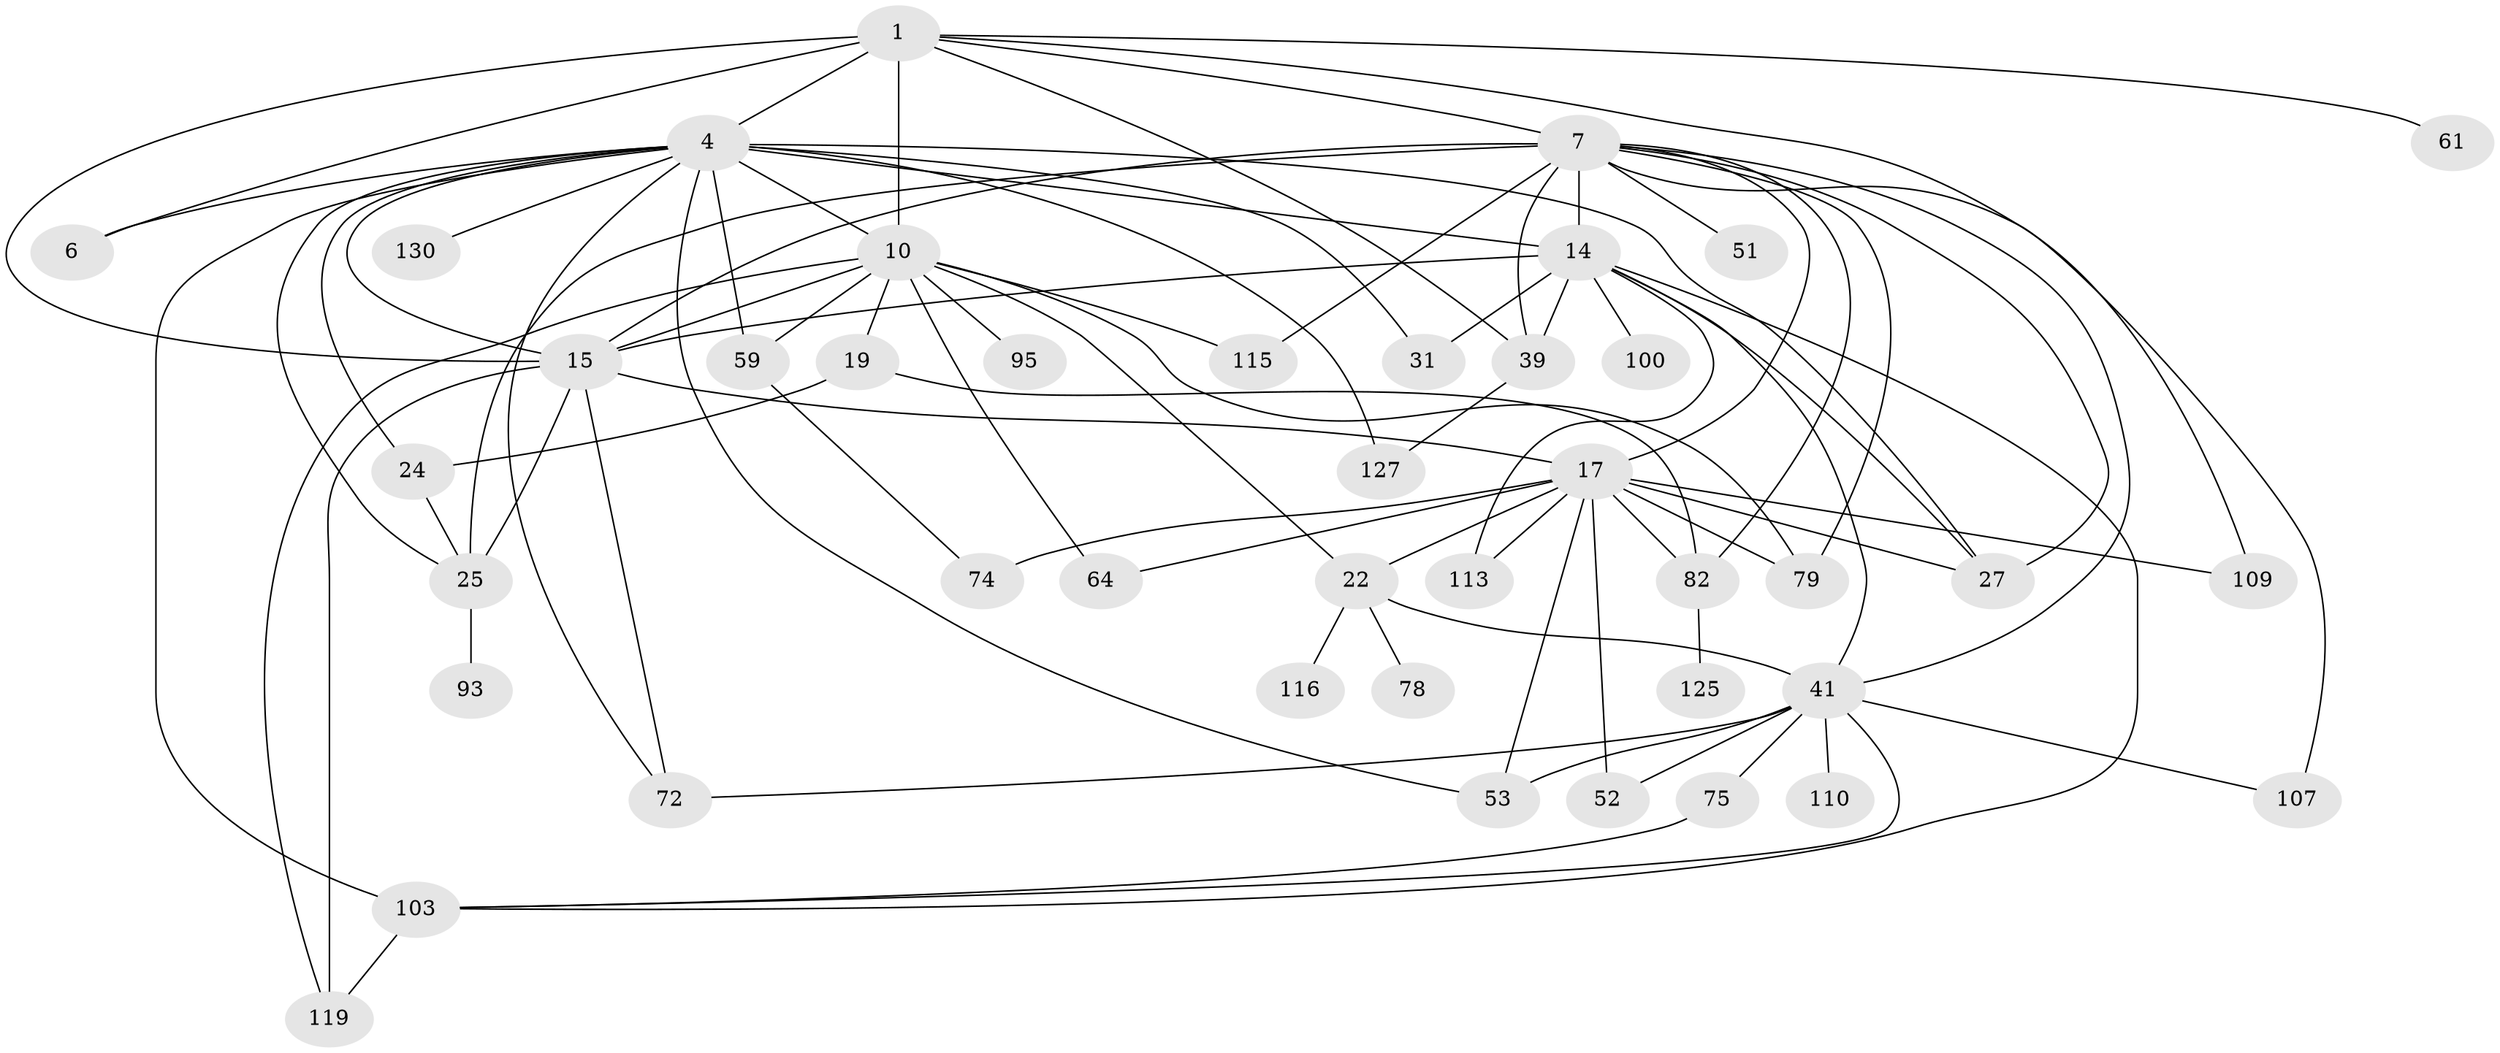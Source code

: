 // original degree distribution, {4: 0.176056338028169, 6: 0.056338028169014086, 3: 0.24647887323943662, 9: 0.007042253521126761, 5: 0.04929577464788732, 7: 0.007042253521126761, 2: 0.2746478873239437, 1: 0.18309859154929578}
// Generated by graph-tools (version 1.1) at 2025/17/03/04/25 18:17:05]
// undirected, 42 vertices, 84 edges
graph export_dot {
graph [start="1"]
  node [color=gray90,style=filled];
  1 [super="+2+5+42"];
  4 [super="+120+32+76+38+16"];
  6 [super="+117+18"];
  7 [super="+13+8+12+134+35+40"];
  10 [super="+21+11+34"];
  14 [super="+23+26"];
  15 [super="+29+68+91"];
  17 [super="+36+20+65+47"];
  19;
  22 [super="+45"];
  24 [super="+60+92"];
  25 [super="+89+48+49"];
  27 [super="+73+46+56"];
  31;
  39 [super="+135+55"];
  41 [super="+106+57"];
  51 [super="+102"];
  52;
  53 [super="+54"];
  59 [super="+114"];
  61;
  64 [super="+105"];
  72;
  74;
  75 [super="+121"];
  78;
  79 [super="+104"];
  82 [super="+98"];
  93 [super="+132"];
  95;
  100;
  103 [super="+112"];
  107;
  109;
  110;
  113 [super="+123"];
  115;
  116;
  119;
  125;
  127;
  130;
  1 -- 61;
  1 -- 4 [weight=2];
  1 -- 6;
  1 -- 7 [weight=2];
  1 -- 10 [weight=2];
  1 -- 109;
  1 -- 15 [weight=2];
  1 -- 39;
  4 -- 53;
  4 -- 14 [weight=3];
  4 -- 130;
  4 -- 10;
  4 -- 15 [weight=2];
  4 -- 25;
  4 -- 6;
  4 -- 72;
  4 -- 59;
  4 -- 127;
  4 -- 27 [weight=2];
  4 -- 24;
  4 -- 31;
  4 -- 103 [weight=3];
  7 -- 41;
  7 -- 27;
  7 -- 25 [weight=2];
  7 -- 17 [weight=2];
  7 -- 39;
  7 -- 14 [weight=2];
  7 -- 115;
  7 -- 51;
  7 -- 79;
  7 -- 15;
  7 -- 82;
  7 -- 107;
  10 -- 15;
  10 -- 59 [weight=2];
  10 -- 115;
  10 -- 19;
  10 -- 22 [weight=2];
  10 -- 64;
  10 -- 119;
  10 -- 79;
  10 -- 95;
  14 -- 103;
  14 -- 113;
  14 -- 100;
  14 -- 31;
  14 -- 41;
  14 -- 39;
  14 -- 15;
  14 -- 27;
  15 -- 119;
  15 -- 17;
  15 -- 72;
  15 -- 25;
  17 -- 52;
  17 -- 109;
  17 -- 74;
  17 -- 27 [weight=2];
  17 -- 64;
  17 -- 113 [weight=2];
  17 -- 82;
  17 -- 79;
  17 -- 22 [weight=2];
  17 -- 53;
  19 -- 24;
  19 -- 82;
  22 -- 116;
  22 -- 41;
  22 -- 78;
  24 -- 25;
  25 -- 93;
  39 -- 127;
  41 -- 72;
  41 -- 110;
  41 -- 75;
  41 -- 52;
  41 -- 53;
  41 -- 107;
  41 -- 103;
  59 -- 74;
  75 -- 103;
  82 -- 125;
  103 -- 119;
}
